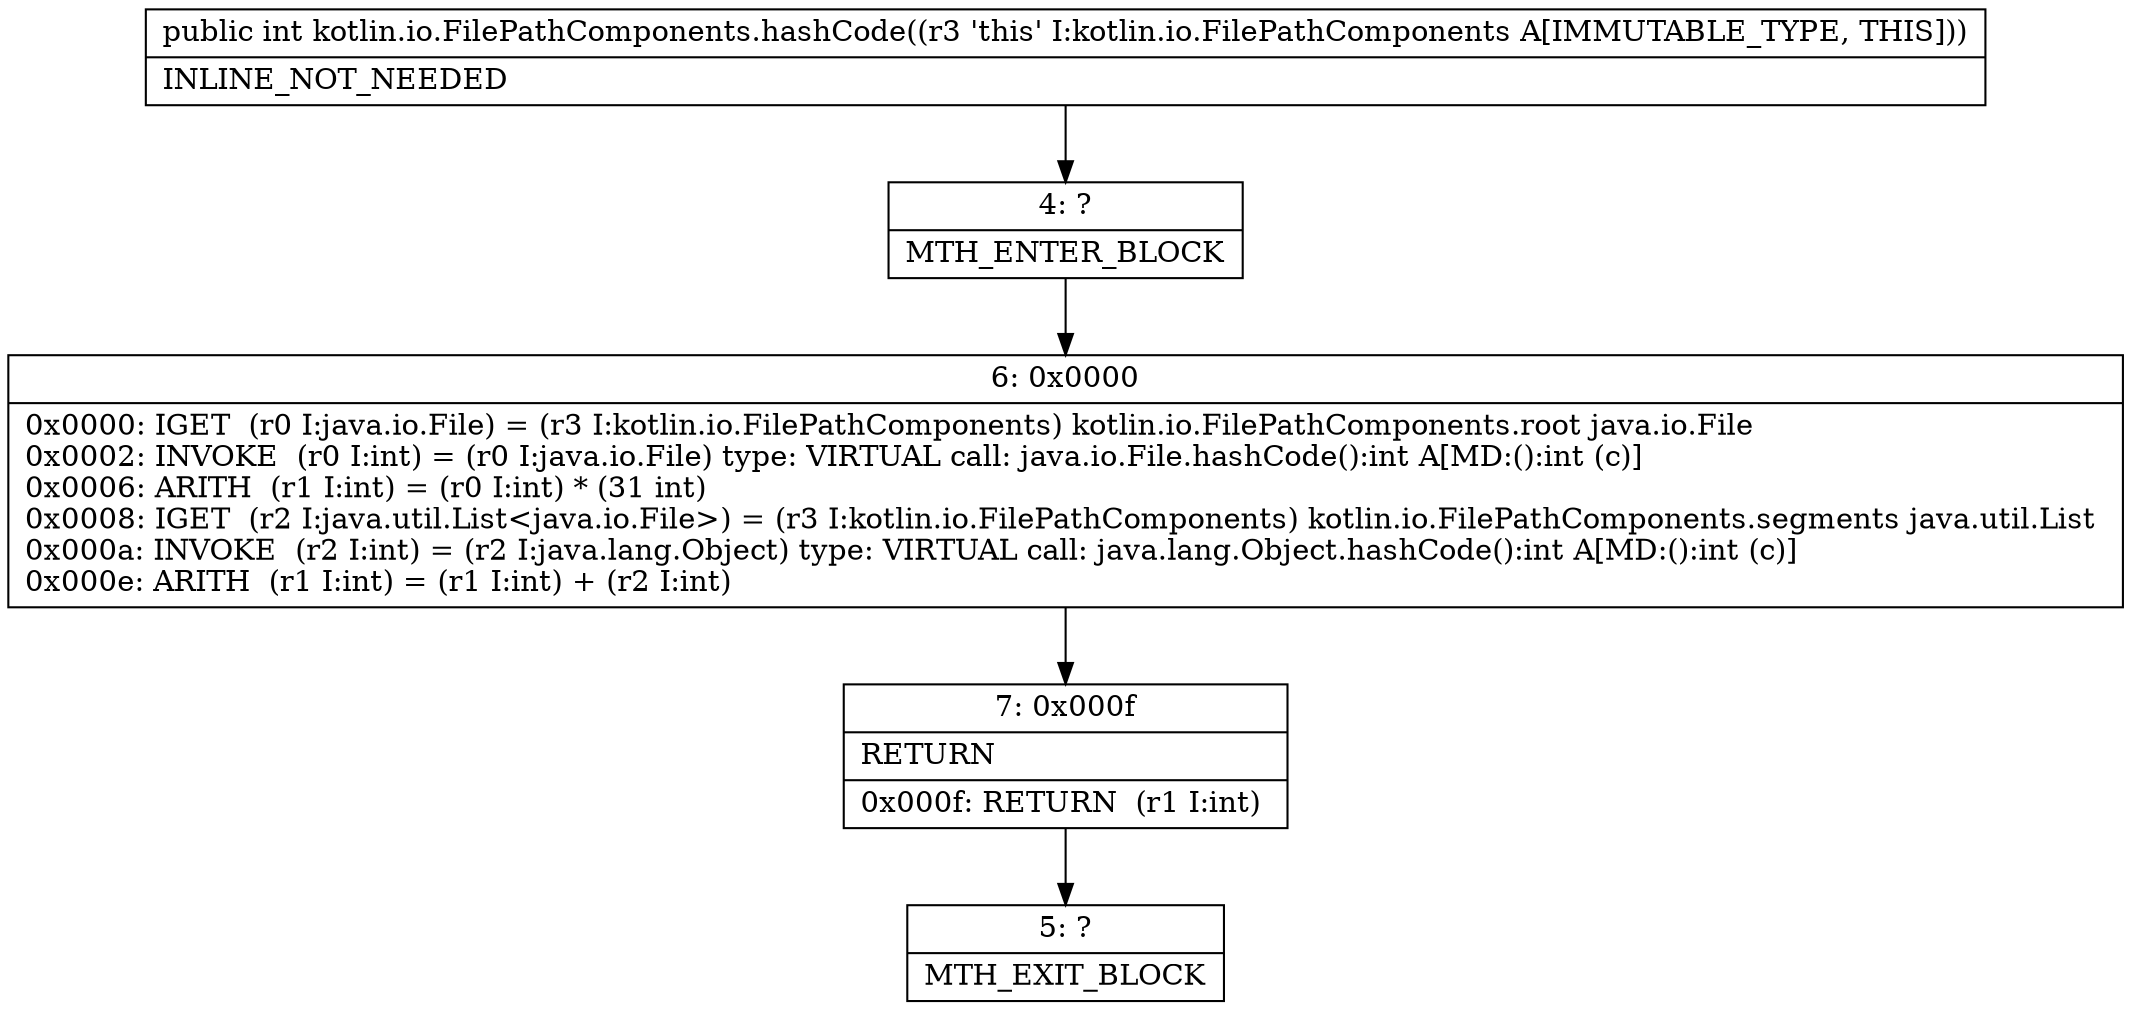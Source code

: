 digraph "CFG forkotlin.io.FilePathComponents.hashCode()I" {
Node_4 [shape=record,label="{4\:\ ?|MTH_ENTER_BLOCK\l}"];
Node_6 [shape=record,label="{6\:\ 0x0000|0x0000: IGET  (r0 I:java.io.File) = (r3 I:kotlin.io.FilePathComponents) kotlin.io.FilePathComponents.root java.io.File \l0x0002: INVOKE  (r0 I:int) = (r0 I:java.io.File) type: VIRTUAL call: java.io.File.hashCode():int A[MD:():int (c)]\l0x0006: ARITH  (r1 I:int) = (r0 I:int) * (31 int) \l0x0008: IGET  (r2 I:java.util.List\<java.io.File\>) = (r3 I:kotlin.io.FilePathComponents) kotlin.io.FilePathComponents.segments java.util.List \l0x000a: INVOKE  (r2 I:int) = (r2 I:java.lang.Object) type: VIRTUAL call: java.lang.Object.hashCode():int A[MD:():int (c)]\l0x000e: ARITH  (r1 I:int) = (r1 I:int) + (r2 I:int) \l}"];
Node_7 [shape=record,label="{7\:\ 0x000f|RETURN\l|0x000f: RETURN  (r1 I:int) \l}"];
Node_5 [shape=record,label="{5\:\ ?|MTH_EXIT_BLOCK\l}"];
MethodNode[shape=record,label="{public int kotlin.io.FilePathComponents.hashCode((r3 'this' I:kotlin.io.FilePathComponents A[IMMUTABLE_TYPE, THIS]))  | INLINE_NOT_NEEDED\l}"];
MethodNode -> Node_4;Node_4 -> Node_6;
Node_6 -> Node_7;
Node_7 -> Node_5;
}

